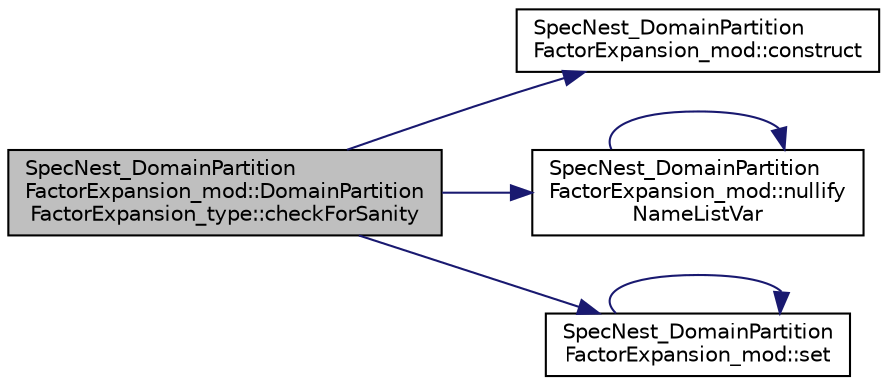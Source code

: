 digraph "SpecNest_DomainPartitionFactorExpansion_mod::DomainPartitionFactorExpansion_type::checkForSanity"
{
 // LATEX_PDF_SIZE
  edge [fontname="Helvetica",fontsize="10",labelfontname="Helvetica",labelfontsize="10"];
  node [fontname="Helvetica",fontsize="10",shape=record];
  rankdir="LR";
  Node1 [label="SpecNest_DomainPartition\lFactorExpansion_mod::DomainPartition\lFactorExpansion_type::checkForSanity",height=0.2,width=0.4,color="black", fillcolor="grey75", style="filled", fontcolor="black",tooltip=" "];
  Node1 -> Node2 [color="midnightblue",fontsize="10",style="solid",fontname="Helvetica"];
  Node2 [label="SpecNest_DomainPartition\lFactorExpansion_mod::construct",height=0.2,width=0.4,color="black", fillcolor="white", style="filled",URL="$namespaceSpecNest__DomainPartitionFactorExpansion__mod.html#a8a6dfb82e1082b502cb99e501eab3c8e",tooltip=" "];
  Node1 -> Node3 [color="midnightblue",fontsize="10",style="solid",fontname="Helvetica"];
  Node3 [label="SpecNest_DomainPartition\lFactorExpansion_mod::nullify\lNameListVar",height=0.2,width=0.4,color="black", fillcolor="white", style="filled",URL="$namespaceSpecNest__DomainPartitionFactorExpansion__mod.html#a52c861e67d32d216cd7991c8d8644eb2",tooltip=" "];
  Node3 -> Node3 [color="midnightblue",fontsize="10",style="solid",fontname="Helvetica"];
  Node1 -> Node4 [color="midnightblue",fontsize="10",style="solid",fontname="Helvetica"];
  Node4 [label="SpecNest_DomainPartition\lFactorExpansion_mod::set",height=0.2,width=0.4,color="black", fillcolor="white", style="filled",URL="$namespaceSpecNest__DomainPartitionFactorExpansion__mod.html#a52f37d79ff8641fd91b3d7ab5e98673e",tooltip=" "];
  Node4 -> Node4 [color="midnightblue",fontsize="10",style="solid",fontname="Helvetica"];
}
